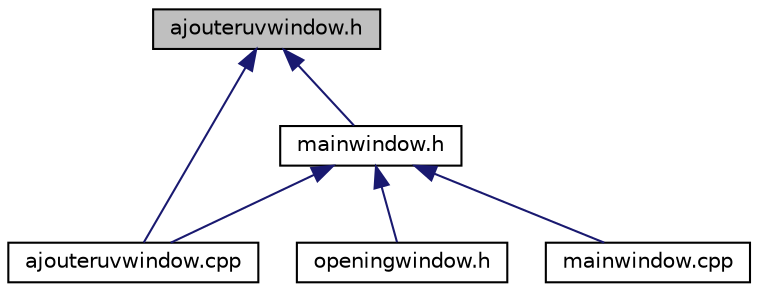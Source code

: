 digraph "ajouteruvwindow.h"
{
  edge [fontname="Helvetica",fontsize="10",labelfontname="Helvetica",labelfontsize="10"];
  node [fontname="Helvetica",fontsize="10",shape=record];
  Node1 [label="ajouteruvwindow.h",height=0.2,width=0.4,color="black", fillcolor="grey75", style="filled" fontcolor="black"];
  Node1 -> Node2 [dir="back",color="midnightblue",fontsize="10",style="solid",fontname="Helvetica"];
  Node2 [label="ajouteruvwindow.cpp",height=0.2,width=0.4,color="black", fillcolor="white", style="filled",URL="$ajouteruvwindow_8cpp.html",tooltip="Code source de la classe ajouterUVWindow : fenêtre d&#39;ajout d&#39;UV. "];
  Node1 -> Node3 [dir="back",color="midnightblue",fontsize="10",style="solid",fontname="Helvetica"];
  Node3 [label="mainwindow.h",height=0.2,width=0.4,color="black", fillcolor="white", style="filled",URL="$mainwindow_8h.html",tooltip="Header de la classe MainWindow : fenêtre principale d&#39;UTProfiler. "];
  Node3 -> Node2 [dir="back",color="midnightblue",fontsize="10",style="solid",fontname="Helvetica"];
  Node3 -> Node4 [dir="back",color="midnightblue",fontsize="10",style="solid",fontname="Helvetica"];
  Node4 [label="openingwindow.h",height=0.2,width=0.4,color="black", fillcolor="white", style="filled",URL="$openingwindow_8h.html",tooltip="Code source de la classe OpeningWindow : fenêtre s&#39;affichant à l&#39;ouverture du programme, permettant de sélectionner les XML de données. "];
  Node3 -> Node5 [dir="back",color="midnightblue",fontsize="10",style="solid",fontname="Helvetica"];
  Node5 [label="mainwindow.cpp",height=0.2,width=0.4,color="black", fillcolor="white", style="filled",URL="$mainwindow_8cpp.html",tooltip="Code source de la classe MainWindow : fenêtre principale d&#39;UTProfiler. "];
}
